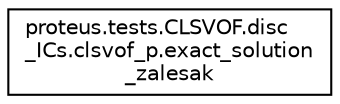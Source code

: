 digraph "Graphical Class Hierarchy"
{
 // LATEX_PDF_SIZE
  edge [fontname="Helvetica",fontsize="10",labelfontname="Helvetica",labelfontsize="10"];
  node [fontname="Helvetica",fontsize="10",shape=record];
  rankdir="LR";
  Node0 [label="proteus.tests.CLSVOF.disc\l_ICs.clsvof_p.exact_solution\l_zalesak",height=0.2,width=0.4,color="black", fillcolor="white", style="filled",URL="$d1/d60/classproteus_1_1tests_1_1CLSVOF_1_1disc__ICs_1_1clsvof__p_1_1exact__solution__zalesak.html",tooltip=" "];
}
